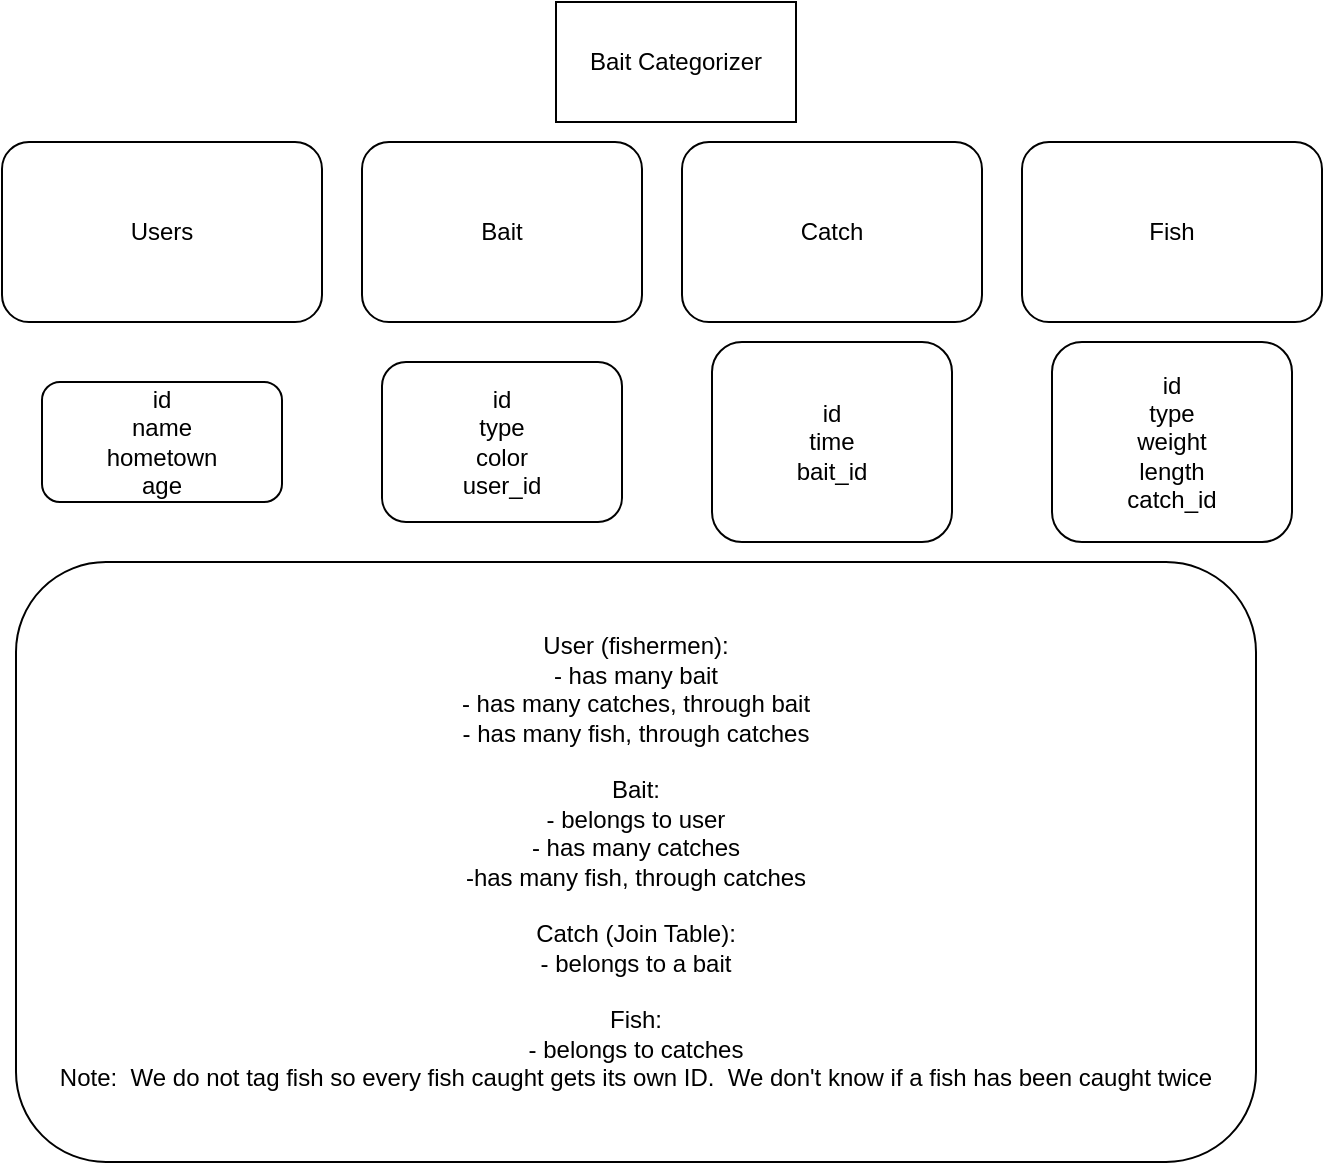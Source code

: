 <mxfile version="14.7.9" type="device"><diagram id="lgz4v8sYmB59KED7AU_I" name="Page-1"><mxGraphModel dx="926" dy="1612" grid="1" gridSize="10" guides="1" tooltips="1" connect="1" arrows="1" fold="1" page="1" pageScale="1" pageWidth="850" pageHeight="1100" math="0" shadow="0"><root><mxCell id="0"/><mxCell id="1" parent="0"/><mxCell id="5Me_7ZfGOBjiiZaF2lF3-1" value="Bait Categorizer" style="rounded=0;whiteSpace=wrap;html=1;" parent="1" vertex="1"><mxGeometry x="360" y="-1090" width="120" height="60" as="geometry"/></mxCell><mxCell id="5Me_7ZfGOBjiiZaF2lF3-23" value="Users" style="rounded=1;whiteSpace=wrap;html=1;" parent="1" vertex="1"><mxGeometry x="83" y="-1020" width="160" height="90" as="geometry"/></mxCell><mxCell id="5Me_7ZfGOBjiiZaF2lF3-24" value="Bait" style="rounded=1;whiteSpace=wrap;html=1;" parent="1" vertex="1"><mxGeometry x="263" y="-1020" width="140" height="90" as="geometry"/></mxCell><mxCell id="5Me_7ZfGOBjiiZaF2lF3-33" value="id&lt;br&gt;name&lt;br&gt;hometown&lt;br&gt;age" style="rounded=1;whiteSpace=wrap;html=1;" parent="1" vertex="1"><mxGeometry x="103" y="-900" width="120" height="60" as="geometry"/></mxCell><mxCell id="5Me_7ZfGOBjiiZaF2lF3-34" value="id&lt;br&gt;type&lt;br&gt;color&lt;br&gt;user_id" style="rounded=1;whiteSpace=wrap;html=1;" parent="1" vertex="1"><mxGeometry x="273" y="-910" width="120" height="80" as="geometry"/></mxCell><mxCell id="5Me_7ZfGOBjiiZaF2lF3-37" value="Catch" style="rounded=1;whiteSpace=wrap;html=1;" parent="1" vertex="1"><mxGeometry x="423" y="-1020" width="150" height="90" as="geometry"/></mxCell><mxCell id="5Me_7ZfGOBjiiZaF2lF3-38" value="id&lt;br&gt;time&lt;br&gt;bait_id" style="rounded=1;whiteSpace=wrap;html=1;" parent="1" vertex="1"><mxGeometry x="438" y="-920" width="120" height="100" as="geometry"/></mxCell><mxCell id="5Me_7ZfGOBjiiZaF2lF3-46" value="User (fishermen):&lt;br&gt;- has many bait&lt;br&gt;- has many catches, through bait&lt;br&gt;- has many fish, through catches&lt;br&gt;&lt;br&gt;Bait:&lt;br&gt;- belongs to user&lt;br&gt;- has many catches&lt;br&gt;-has many fish, through catches&lt;br&gt;&lt;br&gt;Catch (Join Table):&lt;br&gt;- belongs to a bait&lt;br&gt;&lt;br&gt;Fish:&lt;br&gt;- belongs to catches&lt;br&gt;Note:&amp;nbsp; We do not tag fish so every fish caught gets its own ID.&amp;nbsp; We don't know if a fish has been caught twice" style="rounded=1;whiteSpace=wrap;html=1;" parent="1" vertex="1"><mxGeometry x="90" y="-810" width="620" height="300" as="geometry"/></mxCell><mxCell id="omUkCFliuP62q33ZsWg9-1" value="Fish" style="rounded=1;whiteSpace=wrap;html=1;" vertex="1" parent="1"><mxGeometry x="593" y="-1020" width="150" height="90" as="geometry"/></mxCell><mxCell id="omUkCFliuP62q33ZsWg9-2" value="id&lt;br&gt;type&lt;br&gt;weight&lt;br&gt;length&lt;br&gt;catch_id" style="rounded=1;whiteSpace=wrap;html=1;" vertex="1" parent="1"><mxGeometry x="608" y="-920" width="120" height="100" as="geometry"/></mxCell></root></mxGraphModel></diagram></mxfile>